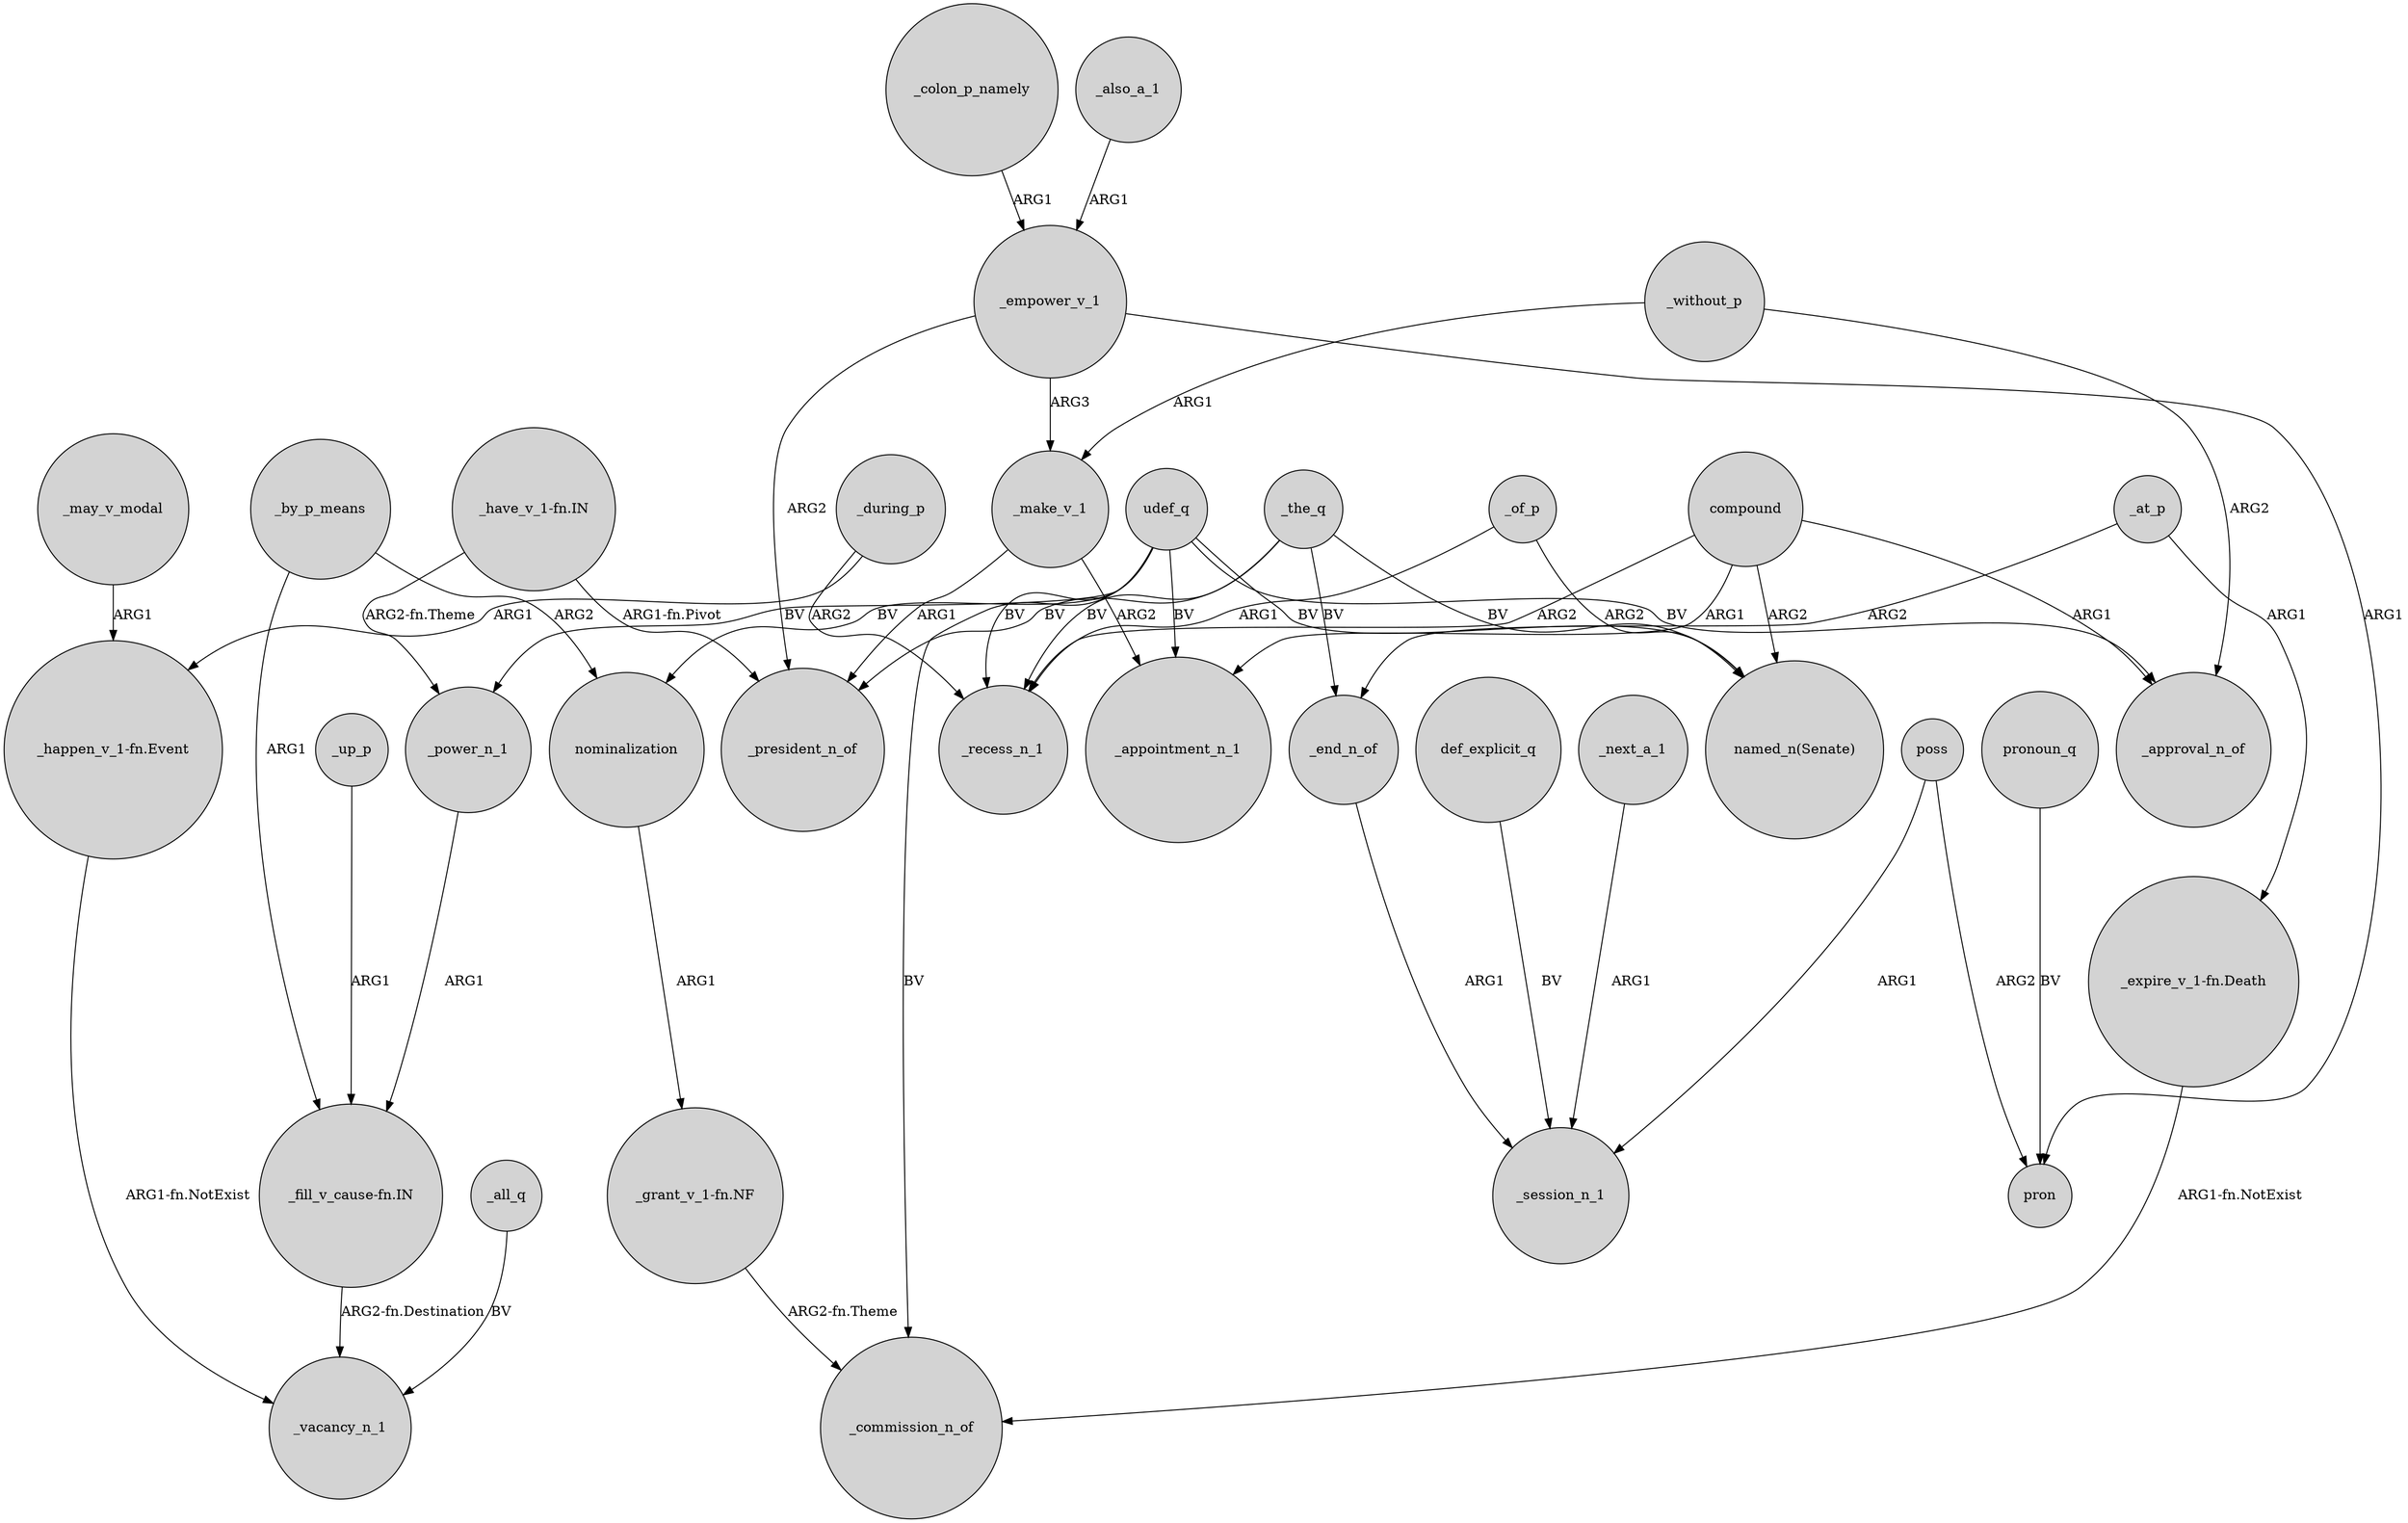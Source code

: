digraph {
	node [shape=circle style=filled]
	_without_p -> _make_v_1 [label=ARG1]
	"_have_v_1-fn.IN" -> _president_n_of [label="ARG1-fn.Pivot"]
	_by_p_means -> nominalization [label=ARG2]
	poss -> pron [label=ARG2]
	_make_v_1 -> _appointment_n_1 [label=ARG2]
	udef_q -> _recess_n_1 [label=BV]
	"_expire_v_1-fn.Death" -> _commission_n_of [label="ARG1-fn.NotExist"]
	_the_q -> _end_n_of [label=BV]
	_at_p -> _end_n_of [label=ARG2]
	_power_n_1 -> "_fill_v_cause-fn.IN" [label=ARG1]
	udef_q -> _appointment_n_1 [label=BV]
	def_explicit_q -> _session_n_1 [label=BV]
	_next_a_1 -> _session_n_1 [label=ARG1]
	_empower_v_1 -> _president_n_of [label=ARG2]
	"_happen_v_1-fn.Event" -> _vacancy_n_1 [label="ARG1-fn.NotExist"]
	_colon_p_namely -> _empower_v_1 [label=ARG1]
	_up_p -> "_fill_v_cause-fn.IN" [label=ARG1]
	_make_v_1 -> _president_n_of [label=ARG1]
	nominalization -> "_grant_v_1-fn.NF" [label=ARG1]
	_end_n_of -> _session_n_1 [label=ARG1]
	poss -> _session_n_1 [label=ARG1]
	_may_v_modal -> "_happen_v_1-fn.Event" [label=ARG1]
	"_have_v_1-fn.IN" -> _power_n_1 [label="ARG2-fn.Theme"]
	"_grant_v_1-fn.NF" -> _commission_n_of [label="ARG2-fn.Theme"]
	compound -> _appointment_n_1 [label=ARG1]
	_the_q -> _recess_n_1 [label=BV]
	pronoun_q -> pron [label=BV]
	_of_p -> "named_n(Senate)" [label=ARG2]
	_the_q -> "named_n(Senate)" [label=BV]
	compound -> _recess_n_1 [label=ARG2]
	compound -> _approval_n_of [label=ARG1]
	_during_p -> _recess_n_1 [label=ARG2]
	compound -> "named_n(Senate)" [label=ARG2]
	"_fill_v_cause-fn.IN" -> _vacancy_n_1 [label="ARG2-fn.Destination"]
	_empower_v_1 -> _make_v_1 [label=ARG3]
	_the_q -> _president_n_of [label=BV]
	_without_p -> _approval_n_of [label=ARG2]
	udef_q -> nominalization [label=BV]
	_during_p -> "_happen_v_1-fn.Event" [label=ARG1]
	udef_q -> "named_n(Senate)" [label=BV]
	udef_q -> _commission_n_of [label=BV]
	_by_p_means -> "_fill_v_cause-fn.IN" [label=ARG1]
	_empower_v_1 -> pron [label=ARG1]
	_also_a_1 -> _empower_v_1 [label=ARG1]
	_at_p -> "_expire_v_1-fn.Death" [label=ARG1]
	_all_q -> _vacancy_n_1 [label=BV]
	udef_q -> _approval_n_of [label=BV]
	_of_p -> _recess_n_1 [label=ARG1]
	udef_q -> _power_n_1 [label=BV]
}
